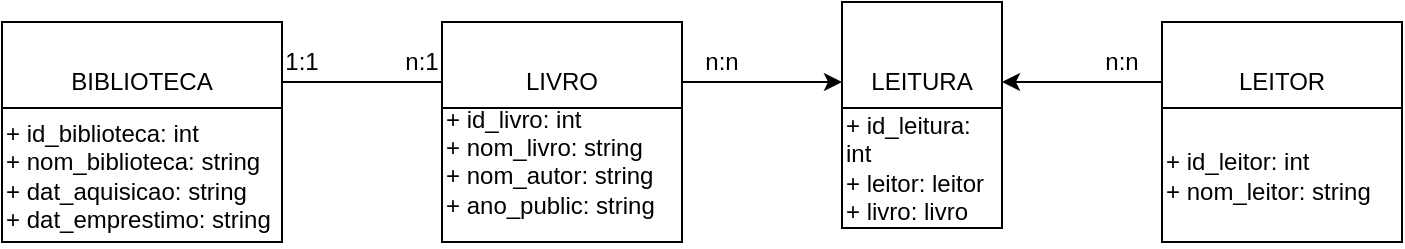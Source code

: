 <mxfile version="13.9.9" type="device"><diagram id="FdrF8a9KNq5G1PxMnzWu" name="Page-1"><mxGraphModel dx="868" dy="433" grid="1" gridSize="10" guides="1" tooltips="1" connect="1" arrows="1" fold="1" page="1" pageScale="1" pageWidth="827" pageHeight="1169" math="0" shadow="0"><root><mxCell id="0"/><mxCell id="1" parent="0"/><mxCell id="o7BrgWyDPPPcGZFjhzh0-11" value="" style="endArrow=none;html=1;entryX=1;entryY=0.5;entryDx=0;entryDy=0;exitX=0;exitY=0.5;exitDx=0;exitDy=0;" edge="1" parent="1"><mxGeometry width="50" height="50" relative="1" as="geometry"><mxPoint x="320" y="240" as="sourcePoint"/><mxPoint x="240" y="240" as="targetPoint"/></mxGeometry></mxCell><mxCell id="o7BrgWyDPPPcGZFjhzh0-13" value="n:n" style="text;html=1;strokeColor=none;fillColor=none;align=center;verticalAlign=middle;whiteSpace=wrap;rounded=0;" vertex="1" parent="1"><mxGeometry x="440" y="220" width="40" height="20" as="geometry"/></mxCell><mxCell id="o7BrgWyDPPPcGZFjhzh0-14" value="n:n" style="text;html=1;strokeColor=none;fillColor=none;align=center;verticalAlign=middle;whiteSpace=wrap;rounded=0;" vertex="1" parent="1"><mxGeometry x="640" y="220" width="40" height="20" as="geometry"/></mxCell><mxCell id="o7BrgWyDPPPcGZFjhzh0-15" value="1:1" style="text;html=1;strokeColor=none;fillColor=none;align=center;verticalAlign=middle;whiteSpace=wrap;rounded=0;" vertex="1" parent="1"><mxGeometry x="230" y="220" width="40" height="20" as="geometry"/></mxCell><mxCell id="o7BrgWyDPPPcGZFjhzh0-16" value="n:1" style="text;html=1;strokeColor=none;fillColor=none;align=center;verticalAlign=middle;whiteSpace=wrap;rounded=0;" vertex="1" parent="1"><mxGeometry x="290" y="220" width="40" height="20" as="geometry"/></mxCell><mxCell id="o7BrgWyDPPPcGZFjhzh0-18" value="BIBLIOTECA" style="rounded=0;whiteSpace=wrap;html=1;" vertex="1" parent="1"><mxGeometry x="100" y="210" width="140" height="60" as="geometry"/></mxCell><mxCell id="o7BrgWyDPPPcGZFjhzh0-30" style="edgeStyle=orthogonalEdgeStyle;rounded=0;orthogonalLoop=1;jettySize=auto;html=1;entryX=0;entryY=0.5;entryDx=0;entryDy=0;" edge="1" parent="1" source="o7BrgWyDPPPcGZFjhzh0-20"><mxGeometry relative="1" as="geometry"><mxPoint x="520" y="240" as="targetPoint"/></mxGeometry></mxCell><mxCell id="o7BrgWyDPPPcGZFjhzh0-20" value="LIVRO" style="rounded=0;whiteSpace=wrap;html=1;" vertex="1" parent="1"><mxGeometry x="320" y="210" width="120" height="60" as="geometry"/></mxCell><mxCell id="o7BrgWyDPPPcGZFjhzh0-21" value="LEITURA" style="rounded=0;whiteSpace=wrap;html=1;" vertex="1" parent="1"><mxGeometry x="520" y="200" width="80" height="80" as="geometry"/></mxCell><mxCell id="o7BrgWyDPPPcGZFjhzh0-31" style="edgeStyle=orthogonalEdgeStyle;rounded=0;orthogonalLoop=1;jettySize=auto;html=1;entryX=1;entryY=0.5;entryDx=0;entryDy=0;" edge="1" parent="1" source="o7BrgWyDPPPcGZFjhzh0-23"><mxGeometry relative="1" as="geometry"><mxPoint x="600" y="240" as="targetPoint"/></mxGeometry></mxCell><mxCell id="o7BrgWyDPPPcGZFjhzh0-23" value="LEITOR" style="rounded=0;whiteSpace=wrap;html=1;" vertex="1" parent="1"><mxGeometry x="680" y="210" width="120" height="60" as="geometry"/></mxCell><mxCell id="o7BrgWyDPPPcGZFjhzh0-24" value="+ id_biblioteca: int&lt;br&gt;+ nom_biblioteca: string&lt;br&gt;+ dat_aquisicao: string&lt;br&gt;+ dat_emprestimo: string" style="rounded=0;whiteSpace=wrap;html=1;align=left;" vertex="1" parent="1"><mxGeometry x="100" y="253" width="140" height="67" as="geometry"/></mxCell><mxCell id="o7BrgWyDPPPcGZFjhzh0-25" value="+ id_livro: int&lt;br&gt;+ nom_livro: string&lt;br&gt;+ nom_autor: string&lt;br&gt;&lt;div&gt;&lt;span&gt;+ ano_public: string&lt;/span&gt;&lt;/div&gt;&lt;div&gt;&lt;br&gt;&lt;/div&gt;" style="rounded=0;whiteSpace=wrap;html=1;align=left;" vertex="1" parent="1"><mxGeometry x="320" y="253" width="120" height="67" as="geometry"/></mxCell><mxCell id="o7BrgWyDPPPcGZFjhzh0-27" value="+ id_leitor: int&lt;br&gt;+ nom_leitor: string&lt;br&gt;" style="rounded=0;whiteSpace=wrap;html=1;align=left;" vertex="1" parent="1"><mxGeometry x="680" y="253" width="120" height="67" as="geometry"/></mxCell><mxCell id="o7BrgWyDPPPcGZFjhzh0-32" value="+ id_leitura: int&lt;br&gt;+ leitor: leitor&lt;br&gt;+ livro: livro" style="rounded=0;whiteSpace=wrap;html=1;align=left;" vertex="1" parent="1"><mxGeometry x="520" y="253" width="80" height="60" as="geometry"/></mxCell></root></mxGraphModel></diagram></mxfile>